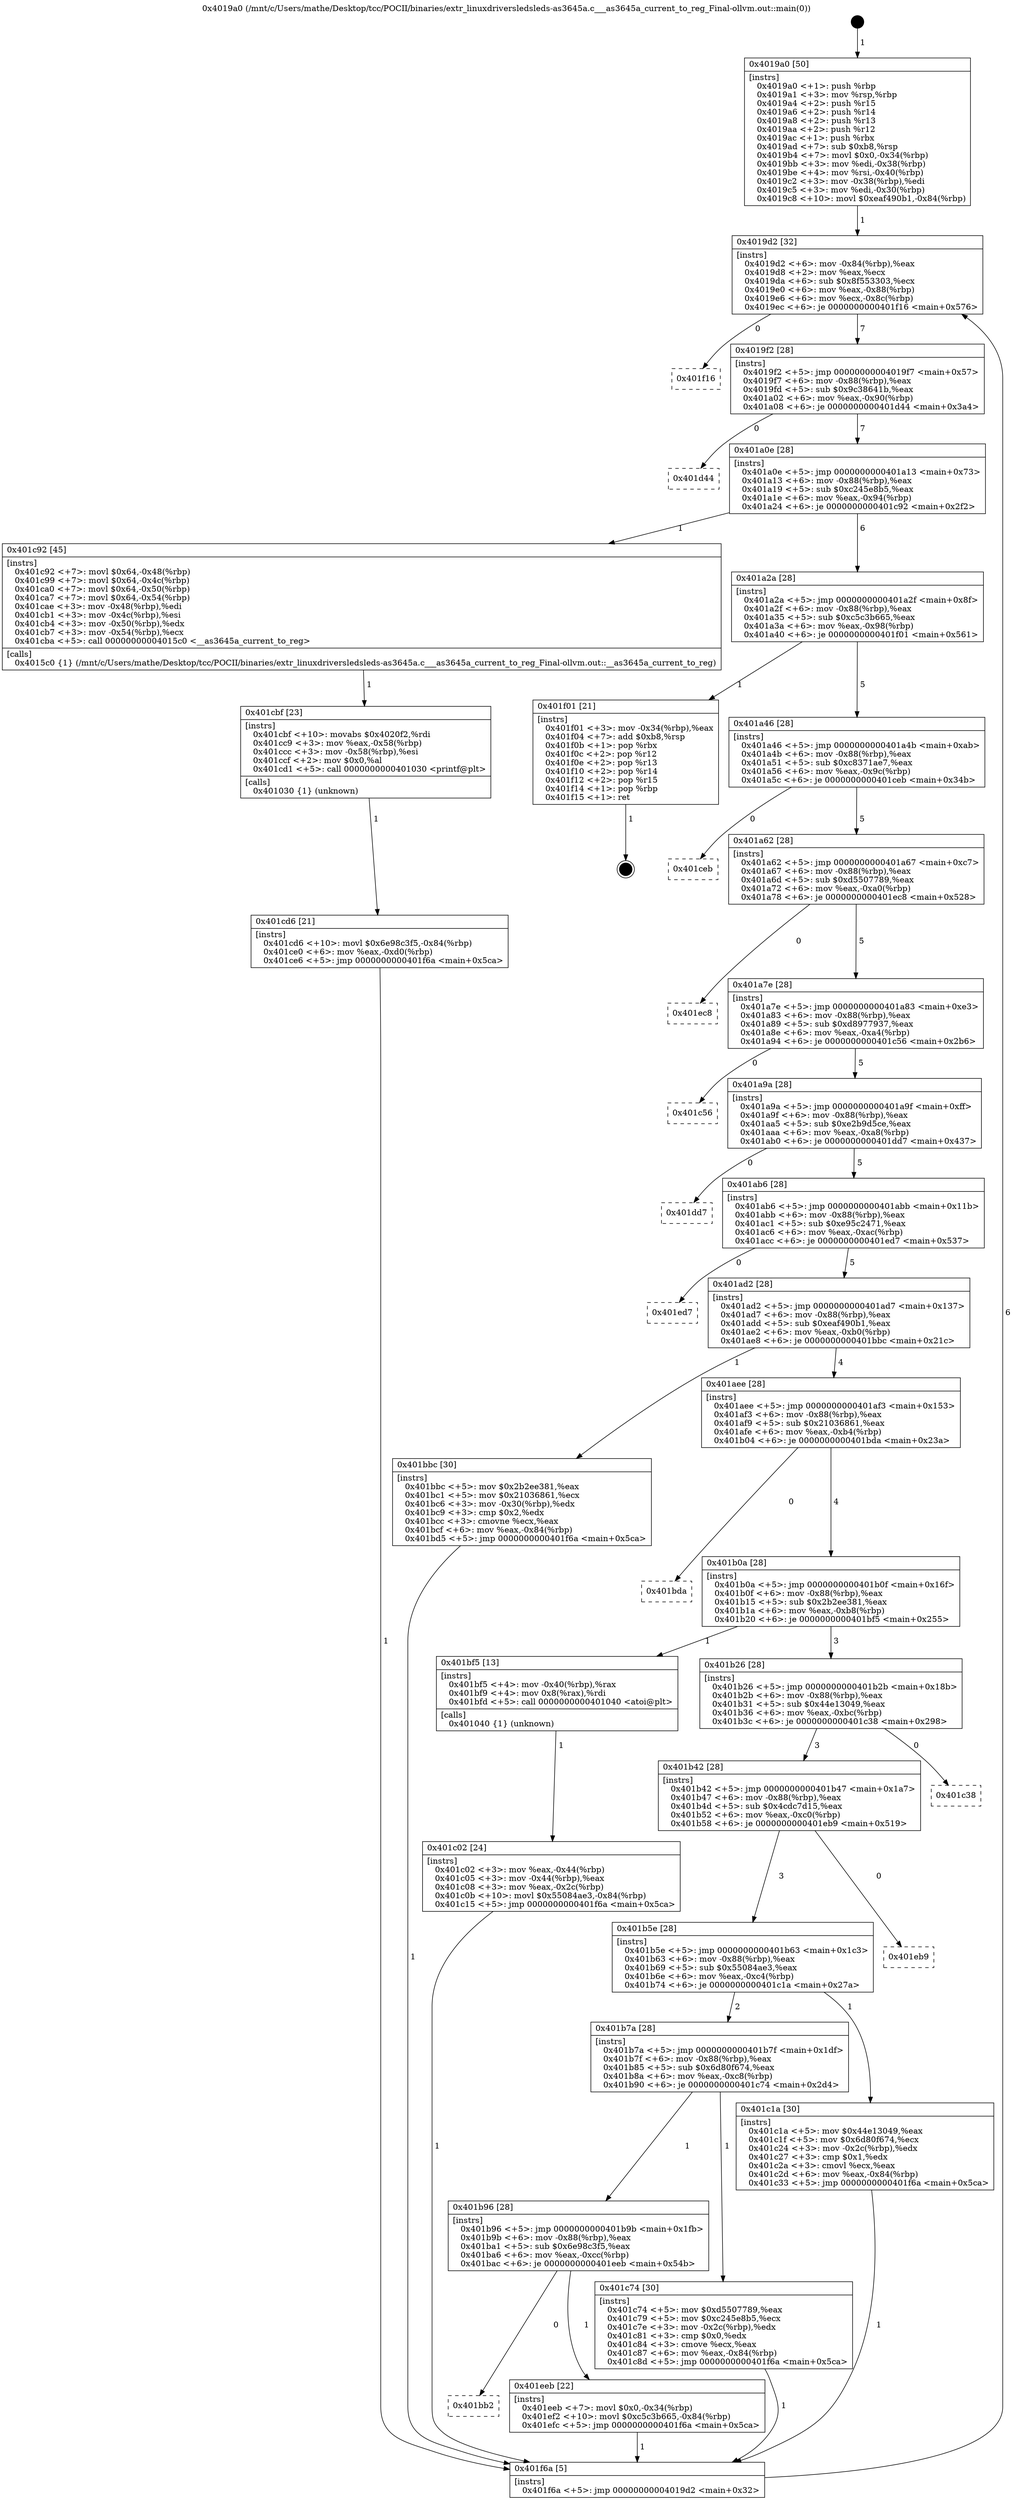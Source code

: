 digraph "0x4019a0" {
  label = "0x4019a0 (/mnt/c/Users/mathe/Desktop/tcc/POCII/binaries/extr_linuxdriversledsleds-as3645a.c___as3645a_current_to_reg_Final-ollvm.out::main(0))"
  labelloc = "t"
  node[shape=record]

  Entry [label="",width=0.3,height=0.3,shape=circle,fillcolor=black,style=filled]
  "0x4019d2" [label="{
     0x4019d2 [32]\l
     | [instrs]\l
     &nbsp;&nbsp;0x4019d2 \<+6\>: mov -0x84(%rbp),%eax\l
     &nbsp;&nbsp;0x4019d8 \<+2\>: mov %eax,%ecx\l
     &nbsp;&nbsp;0x4019da \<+6\>: sub $0x8f553303,%ecx\l
     &nbsp;&nbsp;0x4019e0 \<+6\>: mov %eax,-0x88(%rbp)\l
     &nbsp;&nbsp;0x4019e6 \<+6\>: mov %ecx,-0x8c(%rbp)\l
     &nbsp;&nbsp;0x4019ec \<+6\>: je 0000000000401f16 \<main+0x576\>\l
  }"]
  "0x401f16" [label="{
     0x401f16\l
  }", style=dashed]
  "0x4019f2" [label="{
     0x4019f2 [28]\l
     | [instrs]\l
     &nbsp;&nbsp;0x4019f2 \<+5\>: jmp 00000000004019f7 \<main+0x57\>\l
     &nbsp;&nbsp;0x4019f7 \<+6\>: mov -0x88(%rbp),%eax\l
     &nbsp;&nbsp;0x4019fd \<+5\>: sub $0x9c38641b,%eax\l
     &nbsp;&nbsp;0x401a02 \<+6\>: mov %eax,-0x90(%rbp)\l
     &nbsp;&nbsp;0x401a08 \<+6\>: je 0000000000401d44 \<main+0x3a4\>\l
  }"]
  Exit [label="",width=0.3,height=0.3,shape=circle,fillcolor=black,style=filled,peripheries=2]
  "0x401d44" [label="{
     0x401d44\l
  }", style=dashed]
  "0x401a0e" [label="{
     0x401a0e [28]\l
     | [instrs]\l
     &nbsp;&nbsp;0x401a0e \<+5\>: jmp 0000000000401a13 \<main+0x73\>\l
     &nbsp;&nbsp;0x401a13 \<+6\>: mov -0x88(%rbp),%eax\l
     &nbsp;&nbsp;0x401a19 \<+5\>: sub $0xc245e8b5,%eax\l
     &nbsp;&nbsp;0x401a1e \<+6\>: mov %eax,-0x94(%rbp)\l
     &nbsp;&nbsp;0x401a24 \<+6\>: je 0000000000401c92 \<main+0x2f2\>\l
  }"]
  "0x401bb2" [label="{
     0x401bb2\l
  }", style=dashed]
  "0x401c92" [label="{
     0x401c92 [45]\l
     | [instrs]\l
     &nbsp;&nbsp;0x401c92 \<+7\>: movl $0x64,-0x48(%rbp)\l
     &nbsp;&nbsp;0x401c99 \<+7\>: movl $0x64,-0x4c(%rbp)\l
     &nbsp;&nbsp;0x401ca0 \<+7\>: movl $0x64,-0x50(%rbp)\l
     &nbsp;&nbsp;0x401ca7 \<+7\>: movl $0x64,-0x54(%rbp)\l
     &nbsp;&nbsp;0x401cae \<+3\>: mov -0x48(%rbp),%edi\l
     &nbsp;&nbsp;0x401cb1 \<+3\>: mov -0x4c(%rbp),%esi\l
     &nbsp;&nbsp;0x401cb4 \<+3\>: mov -0x50(%rbp),%edx\l
     &nbsp;&nbsp;0x401cb7 \<+3\>: mov -0x54(%rbp),%ecx\l
     &nbsp;&nbsp;0x401cba \<+5\>: call 00000000004015c0 \<__as3645a_current_to_reg\>\l
     | [calls]\l
     &nbsp;&nbsp;0x4015c0 \{1\} (/mnt/c/Users/mathe/Desktop/tcc/POCII/binaries/extr_linuxdriversledsleds-as3645a.c___as3645a_current_to_reg_Final-ollvm.out::__as3645a_current_to_reg)\l
  }"]
  "0x401a2a" [label="{
     0x401a2a [28]\l
     | [instrs]\l
     &nbsp;&nbsp;0x401a2a \<+5\>: jmp 0000000000401a2f \<main+0x8f\>\l
     &nbsp;&nbsp;0x401a2f \<+6\>: mov -0x88(%rbp),%eax\l
     &nbsp;&nbsp;0x401a35 \<+5\>: sub $0xc5c3b665,%eax\l
     &nbsp;&nbsp;0x401a3a \<+6\>: mov %eax,-0x98(%rbp)\l
     &nbsp;&nbsp;0x401a40 \<+6\>: je 0000000000401f01 \<main+0x561\>\l
  }"]
  "0x401eeb" [label="{
     0x401eeb [22]\l
     | [instrs]\l
     &nbsp;&nbsp;0x401eeb \<+7\>: movl $0x0,-0x34(%rbp)\l
     &nbsp;&nbsp;0x401ef2 \<+10\>: movl $0xc5c3b665,-0x84(%rbp)\l
     &nbsp;&nbsp;0x401efc \<+5\>: jmp 0000000000401f6a \<main+0x5ca\>\l
  }"]
  "0x401f01" [label="{
     0x401f01 [21]\l
     | [instrs]\l
     &nbsp;&nbsp;0x401f01 \<+3\>: mov -0x34(%rbp),%eax\l
     &nbsp;&nbsp;0x401f04 \<+7\>: add $0xb8,%rsp\l
     &nbsp;&nbsp;0x401f0b \<+1\>: pop %rbx\l
     &nbsp;&nbsp;0x401f0c \<+2\>: pop %r12\l
     &nbsp;&nbsp;0x401f0e \<+2\>: pop %r13\l
     &nbsp;&nbsp;0x401f10 \<+2\>: pop %r14\l
     &nbsp;&nbsp;0x401f12 \<+2\>: pop %r15\l
     &nbsp;&nbsp;0x401f14 \<+1\>: pop %rbp\l
     &nbsp;&nbsp;0x401f15 \<+1\>: ret\l
  }"]
  "0x401a46" [label="{
     0x401a46 [28]\l
     | [instrs]\l
     &nbsp;&nbsp;0x401a46 \<+5\>: jmp 0000000000401a4b \<main+0xab\>\l
     &nbsp;&nbsp;0x401a4b \<+6\>: mov -0x88(%rbp),%eax\l
     &nbsp;&nbsp;0x401a51 \<+5\>: sub $0xc8371ae7,%eax\l
     &nbsp;&nbsp;0x401a56 \<+6\>: mov %eax,-0x9c(%rbp)\l
     &nbsp;&nbsp;0x401a5c \<+6\>: je 0000000000401ceb \<main+0x34b\>\l
  }"]
  "0x401cd6" [label="{
     0x401cd6 [21]\l
     | [instrs]\l
     &nbsp;&nbsp;0x401cd6 \<+10\>: movl $0x6e98c3f5,-0x84(%rbp)\l
     &nbsp;&nbsp;0x401ce0 \<+6\>: mov %eax,-0xd0(%rbp)\l
     &nbsp;&nbsp;0x401ce6 \<+5\>: jmp 0000000000401f6a \<main+0x5ca\>\l
  }"]
  "0x401ceb" [label="{
     0x401ceb\l
  }", style=dashed]
  "0x401a62" [label="{
     0x401a62 [28]\l
     | [instrs]\l
     &nbsp;&nbsp;0x401a62 \<+5\>: jmp 0000000000401a67 \<main+0xc7\>\l
     &nbsp;&nbsp;0x401a67 \<+6\>: mov -0x88(%rbp),%eax\l
     &nbsp;&nbsp;0x401a6d \<+5\>: sub $0xd5507789,%eax\l
     &nbsp;&nbsp;0x401a72 \<+6\>: mov %eax,-0xa0(%rbp)\l
     &nbsp;&nbsp;0x401a78 \<+6\>: je 0000000000401ec8 \<main+0x528\>\l
  }"]
  "0x401cbf" [label="{
     0x401cbf [23]\l
     | [instrs]\l
     &nbsp;&nbsp;0x401cbf \<+10\>: movabs $0x4020f2,%rdi\l
     &nbsp;&nbsp;0x401cc9 \<+3\>: mov %eax,-0x58(%rbp)\l
     &nbsp;&nbsp;0x401ccc \<+3\>: mov -0x58(%rbp),%esi\l
     &nbsp;&nbsp;0x401ccf \<+2\>: mov $0x0,%al\l
     &nbsp;&nbsp;0x401cd1 \<+5\>: call 0000000000401030 \<printf@plt\>\l
     | [calls]\l
     &nbsp;&nbsp;0x401030 \{1\} (unknown)\l
  }"]
  "0x401ec8" [label="{
     0x401ec8\l
  }", style=dashed]
  "0x401a7e" [label="{
     0x401a7e [28]\l
     | [instrs]\l
     &nbsp;&nbsp;0x401a7e \<+5\>: jmp 0000000000401a83 \<main+0xe3\>\l
     &nbsp;&nbsp;0x401a83 \<+6\>: mov -0x88(%rbp),%eax\l
     &nbsp;&nbsp;0x401a89 \<+5\>: sub $0xd8977937,%eax\l
     &nbsp;&nbsp;0x401a8e \<+6\>: mov %eax,-0xa4(%rbp)\l
     &nbsp;&nbsp;0x401a94 \<+6\>: je 0000000000401c56 \<main+0x2b6\>\l
  }"]
  "0x401b96" [label="{
     0x401b96 [28]\l
     | [instrs]\l
     &nbsp;&nbsp;0x401b96 \<+5\>: jmp 0000000000401b9b \<main+0x1fb\>\l
     &nbsp;&nbsp;0x401b9b \<+6\>: mov -0x88(%rbp),%eax\l
     &nbsp;&nbsp;0x401ba1 \<+5\>: sub $0x6e98c3f5,%eax\l
     &nbsp;&nbsp;0x401ba6 \<+6\>: mov %eax,-0xcc(%rbp)\l
     &nbsp;&nbsp;0x401bac \<+6\>: je 0000000000401eeb \<main+0x54b\>\l
  }"]
  "0x401c56" [label="{
     0x401c56\l
  }", style=dashed]
  "0x401a9a" [label="{
     0x401a9a [28]\l
     | [instrs]\l
     &nbsp;&nbsp;0x401a9a \<+5\>: jmp 0000000000401a9f \<main+0xff\>\l
     &nbsp;&nbsp;0x401a9f \<+6\>: mov -0x88(%rbp),%eax\l
     &nbsp;&nbsp;0x401aa5 \<+5\>: sub $0xe2b9d5ce,%eax\l
     &nbsp;&nbsp;0x401aaa \<+6\>: mov %eax,-0xa8(%rbp)\l
     &nbsp;&nbsp;0x401ab0 \<+6\>: je 0000000000401dd7 \<main+0x437\>\l
  }"]
  "0x401c74" [label="{
     0x401c74 [30]\l
     | [instrs]\l
     &nbsp;&nbsp;0x401c74 \<+5\>: mov $0xd5507789,%eax\l
     &nbsp;&nbsp;0x401c79 \<+5\>: mov $0xc245e8b5,%ecx\l
     &nbsp;&nbsp;0x401c7e \<+3\>: mov -0x2c(%rbp),%edx\l
     &nbsp;&nbsp;0x401c81 \<+3\>: cmp $0x0,%edx\l
     &nbsp;&nbsp;0x401c84 \<+3\>: cmove %ecx,%eax\l
     &nbsp;&nbsp;0x401c87 \<+6\>: mov %eax,-0x84(%rbp)\l
     &nbsp;&nbsp;0x401c8d \<+5\>: jmp 0000000000401f6a \<main+0x5ca\>\l
  }"]
  "0x401dd7" [label="{
     0x401dd7\l
  }", style=dashed]
  "0x401ab6" [label="{
     0x401ab6 [28]\l
     | [instrs]\l
     &nbsp;&nbsp;0x401ab6 \<+5\>: jmp 0000000000401abb \<main+0x11b\>\l
     &nbsp;&nbsp;0x401abb \<+6\>: mov -0x88(%rbp),%eax\l
     &nbsp;&nbsp;0x401ac1 \<+5\>: sub $0xe95c2471,%eax\l
     &nbsp;&nbsp;0x401ac6 \<+6\>: mov %eax,-0xac(%rbp)\l
     &nbsp;&nbsp;0x401acc \<+6\>: je 0000000000401ed7 \<main+0x537\>\l
  }"]
  "0x401b7a" [label="{
     0x401b7a [28]\l
     | [instrs]\l
     &nbsp;&nbsp;0x401b7a \<+5\>: jmp 0000000000401b7f \<main+0x1df\>\l
     &nbsp;&nbsp;0x401b7f \<+6\>: mov -0x88(%rbp),%eax\l
     &nbsp;&nbsp;0x401b85 \<+5\>: sub $0x6d80f674,%eax\l
     &nbsp;&nbsp;0x401b8a \<+6\>: mov %eax,-0xc8(%rbp)\l
     &nbsp;&nbsp;0x401b90 \<+6\>: je 0000000000401c74 \<main+0x2d4\>\l
  }"]
  "0x401ed7" [label="{
     0x401ed7\l
  }", style=dashed]
  "0x401ad2" [label="{
     0x401ad2 [28]\l
     | [instrs]\l
     &nbsp;&nbsp;0x401ad2 \<+5\>: jmp 0000000000401ad7 \<main+0x137\>\l
     &nbsp;&nbsp;0x401ad7 \<+6\>: mov -0x88(%rbp),%eax\l
     &nbsp;&nbsp;0x401add \<+5\>: sub $0xeaf490b1,%eax\l
     &nbsp;&nbsp;0x401ae2 \<+6\>: mov %eax,-0xb0(%rbp)\l
     &nbsp;&nbsp;0x401ae8 \<+6\>: je 0000000000401bbc \<main+0x21c\>\l
  }"]
  "0x401c1a" [label="{
     0x401c1a [30]\l
     | [instrs]\l
     &nbsp;&nbsp;0x401c1a \<+5\>: mov $0x44e13049,%eax\l
     &nbsp;&nbsp;0x401c1f \<+5\>: mov $0x6d80f674,%ecx\l
     &nbsp;&nbsp;0x401c24 \<+3\>: mov -0x2c(%rbp),%edx\l
     &nbsp;&nbsp;0x401c27 \<+3\>: cmp $0x1,%edx\l
     &nbsp;&nbsp;0x401c2a \<+3\>: cmovl %ecx,%eax\l
     &nbsp;&nbsp;0x401c2d \<+6\>: mov %eax,-0x84(%rbp)\l
     &nbsp;&nbsp;0x401c33 \<+5\>: jmp 0000000000401f6a \<main+0x5ca\>\l
  }"]
  "0x401bbc" [label="{
     0x401bbc [30]\l
     | [instrs]\l
     &nbsp;&nbsp;0x401bbc \<+5\>: mov $0x2b2ee381,%eax\l
     &nbsp;&nbsp;0x401bc1 \<+5\>: mov $0x21036861,%ecx\l
     &nbsp;&nbsp;0x401bc6 \<+3\>: mov -0x30(%rbp),%edx\l
     &nbsp;&nbsp;0x401bc9 \<+3\>: cmp $0x2,%edx\l
     &nbsp;&nbsp;0x401bcc \<+3\>: cmovne %ecx,%eax\l
     &nbsp;&nbsp;0x401bcf \<+6\>: mov %eax,-0x84(%rbp)\l
     &nbsp;&nbsp;0x401bd5 \<+5\>: jmp 0000000000401f6a \<main+0x5ca\>\l
  }"]
  "0x401aee" [label="{
     0x401aee [28]\l
     | [instrs]\l
     &nbsp;&nbsp;0x401aee \<+5\>: jmp 0000000000401af3 \<main+0x153\>\l
     &nbsp;&nbsp;0x401af3 \<+6\>: mov -0x88(%rbp),%eax\l
     &nbsp;&nbsp;0x401af9 \<+5\>: sub $0x21036861,%eax\l
     &nbsp;&nbsp;0x401afe \<+6\>: mov %eax,-0xb4(%rbp)\l
     &nbsp;&nbsp;0x401b04 \<+6\>: je 0000000000401bda \<main+0x23a\>\l
  }"]
  "0x401f6a" [label="{
     0x401f6a [5]\l
     | [instrs]\l
     &nbsp;&nbsp;0x401f6a \<+5\>: jmp 00000000004019d2 \<main+0x32\>\l
  }"]
  "0x4019a0" [label="{
     0x4019a0 [50]\l
     | [instrs]\l
     &nbsp;&nbsp;0x4019a0 \<+1\>: push %rbp\l
     &nbsp;&nbsp;0x4019a1 \<+3\>: mov %rsp,%rbp\l
     &nbsp;&nbsp;0x4019a4 \<+2\>: push %r15\l
     &nbsp;&nbsp;0x4019a6 \<+2\>: push %r14\l
     &nbsp;&nbsp;0x4019a8 \<+2\>: push %r13\l
     &nbsp;&nbsp;0x4019aa \<+2\>: push %r12\l
     &nbsp;&nbsp;0x4019ac \<+1\>: push %rbx\l
     &nbsp;&nbsp;0x4019ad \<+7\>: sub $0xb8,%rsp\l
     &nbsp;&nbsp;0x4019b4 \<+7\>: movl $0x0,-0x34(%rbp)\l
     &nbsp;&nbsp;0x4019bb \<+3\>: mov %edi,-0x38(%rbp)\l
     &nbsp;&nbsp;0x4019be \<+4\>: mov %rsi,-0x40(%rbp)\l
     &nbsp;&nbsp;0x4019c2 \<+3\>: mov -0x38(%rbp),%edi\l
     &nbsp;&nbsp;0x4019c5 \<+3\>: mov %edi,-0x30(%rbp)\l
     &nbsp;&nbsp;0x4019c8 \<+10\>: movl $0xeaf490b1,-0x84(%rbp)\l
  }"]
  "0x401b5e" [label="{
     0x401b5e [28]\l
     | [instrs]\l
     &nbsp;&nbsp;0x401b5e \<+5\>: jmp 0000000000401b63 \<main+0x1c3\>\l
     &nbsp;&nbsp;0x401b63 \<+6\>: mov -0x88(%rbp),%eax\l
     &nbsp;&nbsp;0x401b69 \<+5\>: sub $0x55084ae3,%eax\l
     &nbsp;&nbsp;0x401b6e \<+6\>: mov %eax,-0xc4(%rbp)\l
     &nbsp;&nbsp;0x401b74 \<+6\>: je 0000000000401c1a \<main+0x27a\>\l
  }"]
  "0x401bda" [label="{
     0x401bda\l
  }", style=dashed]
  "0x401b0a" [label="{
     0x401b0a [28]\l
     | [instrs]\l
     &nbsp;&nbsp;0x401b0a \<+5\>: jmp 0000000000401b0f \<main+0x16f\>\l
     &nbsp;&nbsp;0x401b0f \<+6\>: mov -0x88(%rbp),%eax\l
     &nbsp;&nbsp;0x401b15 \<+5\>: sub $0x2b2ee381,%eax\l
     &nbsp;&nbsp;0x401b1a \<+6\>: mov %eax,-0xb8(%rbp)\l
     &nbsp;&nbsp;0x401b20 \<+6\>: je 0000000000401bf5 \<main+0x255\>\l
  }"]
  "0x401eb9" [label="{
     0x401eb9\l
  }", style=dashed]
  "0x401bf5" [label="{
     0x401bf5 [13]\l
     | [instrs]\l
     &nbsp;&nbsp;0x401bf5 \<+4\>: mov -0x40(%rbp),%rax\l
     &nbsp;&nbsp;0x401bf9 \<+4\>: mov 0x8(%rax),%rdi\l
     &nbsp;&nbsp;0x401bfd \<+5\>: call 0000000000401040 \<atoi@plt\>\l
     | [calls]\l
     &nbsp;&nbsp;0x401040 \{1\} (unknown)\l
  }"]
  "0x401b26" [label="{
     0x401b26 [28]\l
     | [instrs]\l
     &nbsp;&nbsp;0x401b26 \<+5\>: jmp 0000000000401b2b \<main+0x18b\>\l
     &nbsp;&nbsp;0x401b2b \<+6\>: mov -0x88(%rbp),%eax\l
     &nbsp;&nbsp;0x401b31 \<+5\>: sub $0x44e13049,%eax\l
     &nbsp;&nbsp;0x401b36 \<+6\>: mov %eax,-0xbc(%rbp)\l
     &nbsp;&nbsp;0x401b3c \<+6\>: je 0000000000401c38 \<main+0x298\>\l
  }"]
  "0x401c02" [label="{
     0x401c02 [24]\l
     | [instrs]\l
     &nbsp;&nbsp;0x401c02 \<+3\>: mov %eax,-0x44(%rbp)\l
     &nbsp;&nbsp;0x401c05 \<+3\>: mov -0x44(%rbp),%eax\l
     &nbsp;&nbsp;0x401c08 \<+3\>: mov %eax,-0x2c(%rbp)\l
     &nbsp;&nbsp;0x401c0b \<+10\>: movl $0x55084ae3,-0x84(%rbp)\l
     &nbsp;&nbsp;0x401c15 \<+5\>: jmp 0000000000401f6a \<main+0x5ca\>\l
  }"]
  "0x401b42" [label="{
     0x401b42 [28]\l
     | [instrs]\l
     &nbsp;&nbsp;0x401b42 \<+5\>: jmp 0000000000401b47 \<main+0x1a7\>\l
     &nbsp;&nbsp;0x401b47 \<+6\>: mov -0x88(%rbp),%eax\l
     &nbsp;&nbsp;0x401b4d \<+5\>: sub $0x4cdc7d15,%eax\l
     &nbsp;&nbsp;0x401b52 \<+6\>: mov %eax,-0xc0(%rbp)\l
     &nbsp;&nbsp;0x401b58 \<+6\>: je 0000000000401eb9 \<main+0x519\>\l
  }"]
  "0x401c38" [label="{
     0x401c38\l
  }", style=dashed]
  Entry -> "0x4019a0" [label=" 1"]
  "0x4019d2" -> "0x401f16" [label=" 0"]
  "0x4019d2" -> "0x4019f2" [label=" 7"]
  "0x401f01" -> Exit [label=" 1"]
  "0x4019f2" -> "0x401d44" [label=" 0"]
  "0x4019f2" -> "0x401a0e" [label=" 7"]
  "0x401eeb" -> "0x401f6a" [label=" 1"]
  "0x401a0e" -> "0x401c92" [label=" 1"]
  "0x401a0e" -> "0x401a2a" [label=" 6"]
  "0x401b96" -> "0x401bb2" [label=" 0"]
  "0x401a2a" -> "0x401f01" [label=" 1"]
  "0x401a2a" -> "0x401a46" [label=" 5"]
  "0x401b96" -> "0x401eeb" [label=" 1"]
  "0x401a46" -> "0x401ceb" [label=" 0"]
  "0x401a46" -> "0x401a62" [label=" 5"]
  "0x401cd6" -> "0x401f6a" [label=" 1"]
  "0x401a62" -> "0x401ec8" [label=" 0"]
  "0x401a62" -> "0x401a7e" [label=" 5"]
  "0x401cbf" -> "0x401cd6" [label=" 1"]
  "0x401a7e" -> "0x401c56" [label=" 0"]
  "0x401a7e" -> "0x401a9a" [label=" 5"]
  "0x401c92" -> "0x401cbf" [label=" 1"]
  "0x401a9a" -> "0x401dd7" [label=" 0"]
  "0x401a9a" -> "0x401ab6" [label=" 5"]
  "0x401c74" -> "0x401f6a" [label=" 1"]
  "0x401ab6" -> "0x401ed7" [label=" 0"]
  "0x401ab6" -> "0x401ad2" [label=" 5"]
  "0x401b7a" -> "0x401c74" [label=" 1"]
  "0x401ad2" -> "0x401bbc" [label=" 1"]
  "0x401ad2" -> "0x401aee" [label=" 4"]
  "0x401bbc" -> "0x401f6a" [label=" 1"]
  "0x4019a0" -> "0x4019d2" [label=" 1"]
  "0x401f6a" -> "0x4019d2" [label=" 6"]
  "0x401b7a" -> "0x401b96" [label=" 1"]
  "0x401aee" -> "0x401bda" [label=" 0"]
  "0x401aee" -> "0x401b0a" [label=" 4"]
  "0x401b5e" -> "0x401b7a" [label=" 2"]
  "0x401b0a" -> "0x401bf5" [label=" 1"]
  "0x401b0a" -> "0x401b26" [label=" 3"]
  "0x401bf5" -> "0x401c02" [label=" 1"]
  "0x401c02" -> "0x401f6a" [label=" 1"]
  "0x401b5e" -> "0x401c1a" [label=" 1"]
  "0x401b26" -> "0x401c38" [label=" 0"]
  "0x401b26" -> "0x401b42" [label=" 3"]
  "0x401c1a" -> "0x401f6a" [label=" 1"]
  "0x401b42" -> "0x401eb9" [label=" 0"]
  "0x401b42" -> "0x401b5e" [label=" 3"]
}
